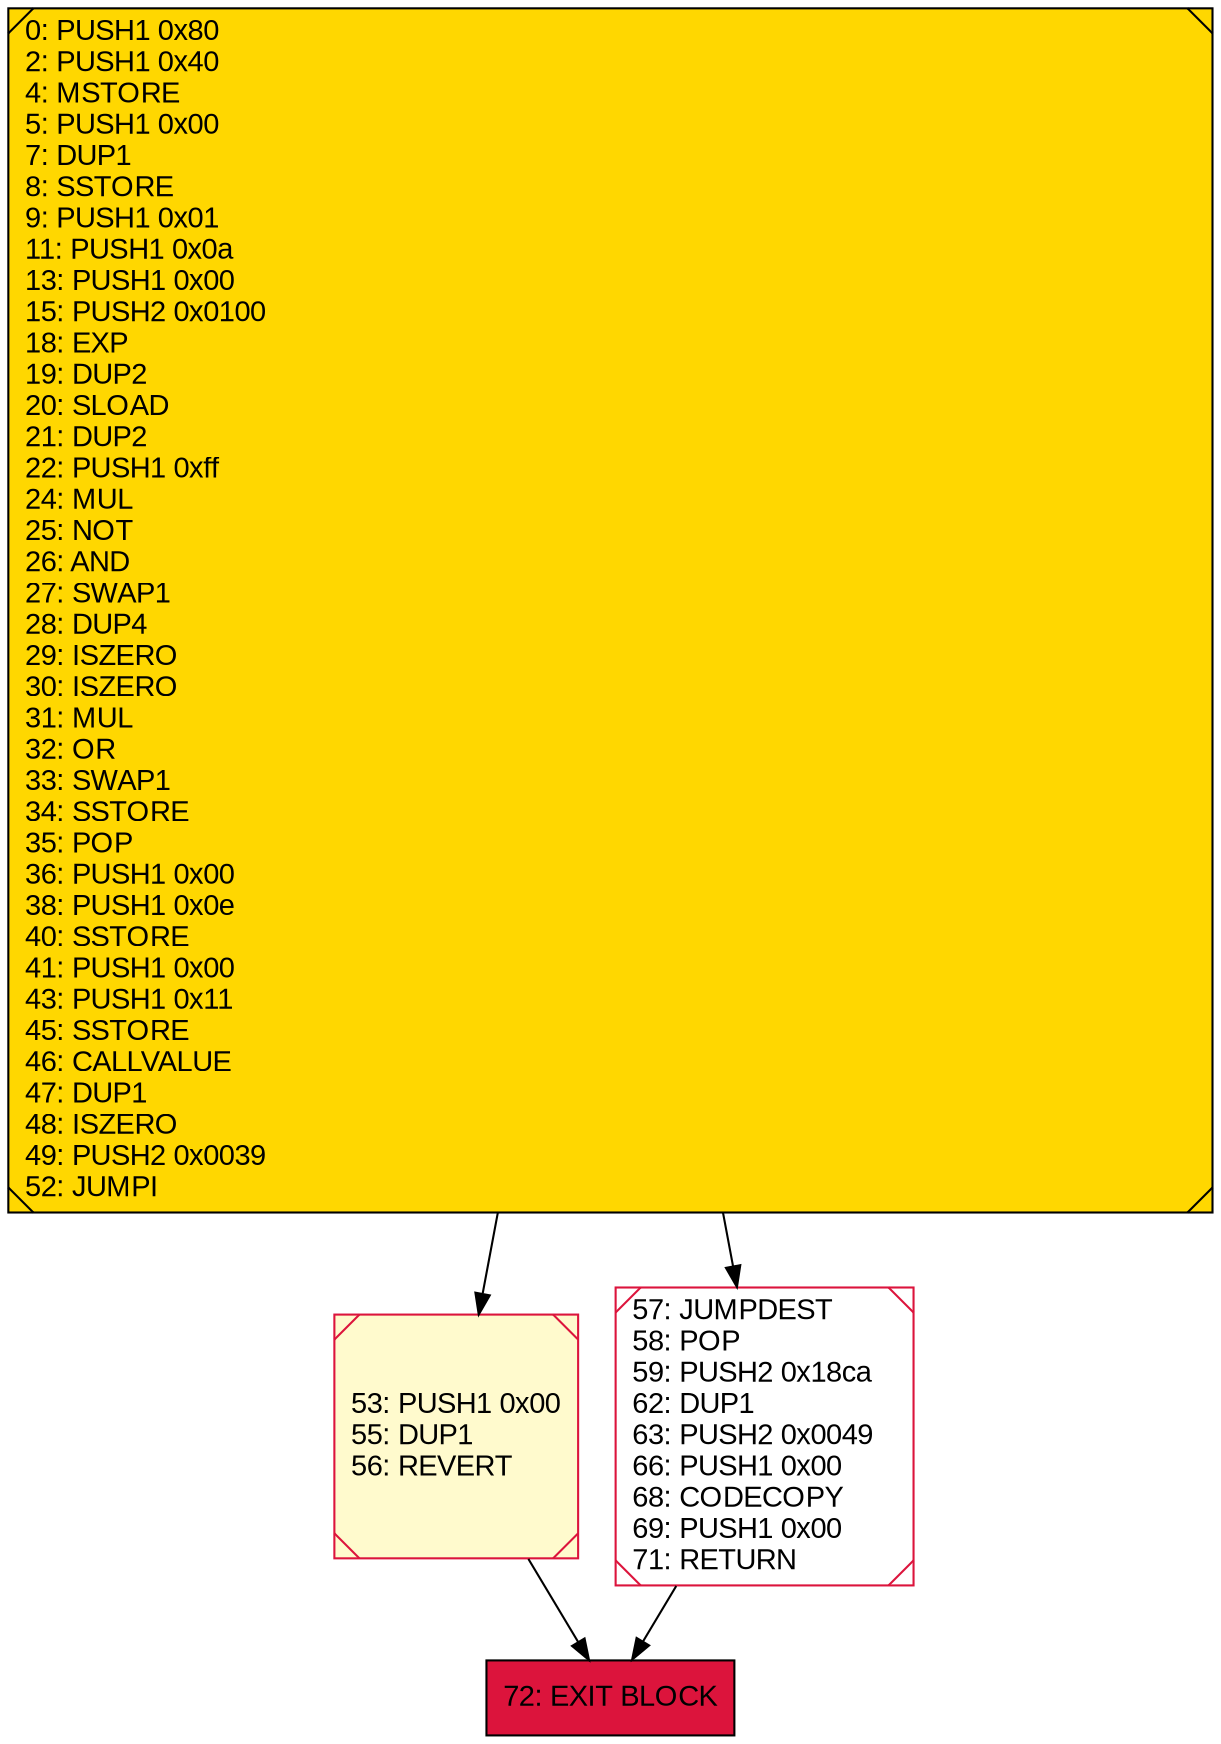 digraph G {
bgcolor=transparent rankdir=UD;
node [shape=box style=filled color=black fillcolor=white fontname=arial fontcolor=black];
0 [label="0: PUSH1 0x80\l2: PUSH1 0x40\l4: MSTORE\l5: PUSH1 0x00\l7: DUP1\l8: SSTORE\l9: PUSH1 0x01\l11: PUSH1 0x0a\l13: PUSH1 0x00\l15: PUSH2 0x0100\l18: EXP\l19: DUP2\l20: SLOAD\l21: DUP2\l22: PUSH1 0xff\l24: MUL\l25: NOT\l26: AND\l27: SWAP1\l28: DUP4\l29: ISZERO\l30: ISZERO\l31: MUL\l32: OR\l33: SWAP1\l34: SSTORE\l35: POP\l36: PUSH1 0x00\l38: PUSH1 0x0e\l40: SSTORE\l41: PUSH1 0x00\l43: PUSH1 0x11\l45: SSTORE\l46: CALLVALUE\l47: DUP1\l48: ISZERO\l49: PUSH2 0x0039\l52: JUMPI\l" fillcolor=lemonchiffon shape=Msquare fillcolor=gold ];
53 [label="53: PUSH1 0x00\l55: DUP1\l56: REVERT\l" fillcolor=lemonchiffon shape=Msquare color=crimson ];
72 [label="72: EXIT BLOCK\l" fillcolor=crimson ];
57 [label="57: JUMPDEST\l58: POP\l59: PUSH2 0x18ca\l62: DUP1\l63: PUSH2 0x0049\l66: PUSH1 0x00\l68: CODECOPY\l69: PUSH1 0x00\l71: RETURN\l" shape=Msquare color=crimson ];
57 -> 72;
0 -> 53;
0 -> 57;
53 -> 72;
}